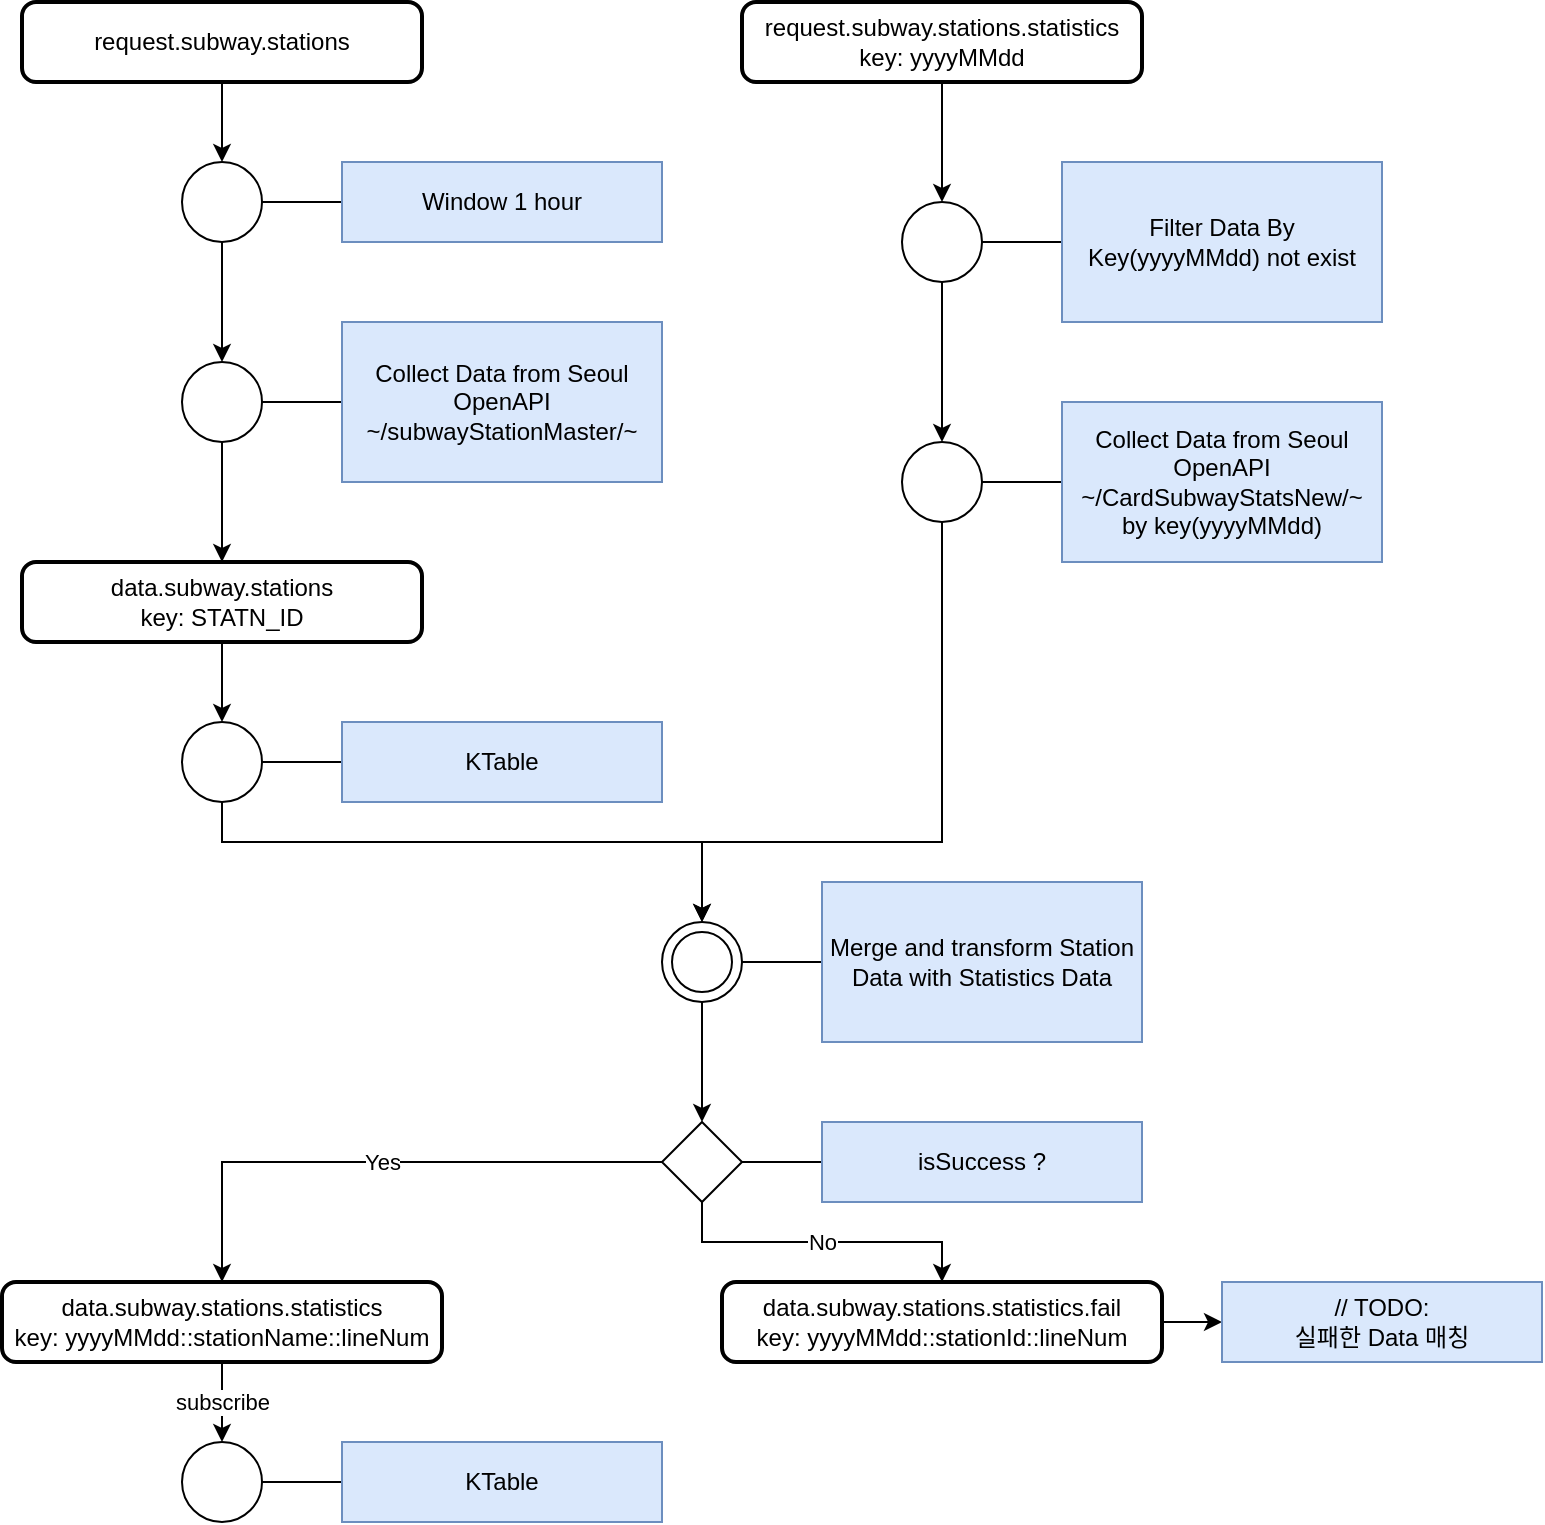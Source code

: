 <mxfile version="24.3.1" type="github">
  <diagram name="페이지-1" id="JWyKKp6nfTICBsnojCP5">
    <mxGraphModel dx="1434" dy="756" grid="1" gridSize="10" guides="1" tooltips="1" connect="1" arrows="1" fold="1" page="1" pageScale="1" pageWidth="827" pageHeight="1169" math="0" shadow="0">
      <root>
        <mxCell id="0" />
        <mxCell id="1" parent="0" />
        <mxCell id="SGr65tSHeNTUfyerGdpC-85" style="edgeStyle=orthogonalEdgeStyle;rounded=0;orthogonalLoop=1;jettySize=auto;html=1;entryX=0.5;entryY=0;entryDx=0;entryDy=0;" parent="1" source="y0M5lhtuxYC9Bl8y9-jR-1" target="SGr65tSHeNTUfyerGdpC-82" edge="1">
          <mxGeometry relative="1" as="geometry" />
        </mxCell>
        <mxCell id="y0M5lhtuxYC9Bl8y9-jR-1" value="&lt;div&gt;&lt;span style=&quot;background-color: initial;&quot;&gt;request.subway.stations&lt;/span&gt;&lt;br&gt;&lt;/div&gt;" style="rounded=1;whiteSpace=wrap;html=1;absoluteArcSize=1;arcSize=14;strokeWidth=2;" parent="1" vertex="1">
          <mxGeometry x="40" y="80" width="200" height="40" as="geometry" />
        </mxCell>
        <mxCell id="SGr65tSHeNTUfyerGdpC-9" value="" style="group" parent="1" vertex="1" connectable="0">
          <mxGeometry x="120" y="240" width="240" height="80" as="geometry" />
        </mxCell>
        <mxCell id="SGr65tSHeNTUfyerGdpC-10" value="" style="shape=ellipse;html=1;dashed=0;whiteSpace=wrap;perimeter=ellipsePerimeter;" parent="SGr65tSHeNTUfyerGdpC-9" vertex="1">
          <mxGeometry y="20" width="40" height="40" as="geometry" />
        </mxCell>
        <mxCell id="SGr65tSHeNTUfyerGdpC-11" style="edgeStyle=orthogonalEdgeStyle;rounded=0;orthogonalLoop=1;jettySize=auto;html=1;exitX=0;exitY=0.5;exitDx=0;exitDy=0;entryX=1;entryY=0.5;entryDx=0;entryDy=0;endArrow=none;endFill=0;" parent="SGr65tSHeNTUfyerGdpC-9" source="SGr65tSHeNTUfyerGdpC-12" target="SGr65tSHeNTUfyerGdpC-10" edge="1">
          <mxGeometry relative="1" as="geometry" />
        </mxCell>
        <mxCell id="SGr65tSHeNTUfyerGdpC-12" value="Collect Data from Seoul OpenAPI&lt;div&gt;~/subwayStationMaster/~&lt;br&gt;&lt;/div&gt;" style="text;html=1;align=center;verticalAlign=middle;whiteSpace=wrap;rounded=0;fillColor=#dae8fc;strokeColor=#6c8ebf;" parent="SGr65tSHeNTUfyerGdpC-9" vertex="1">
          <mxGeometry x="80" width="160" height="80" as="geometry" />
        </mxCell>
        <mxCell id="SGr65tSHeNTUfyerGdpC-42" style="edgeStyle=orthogonalEdgeStyle;rounded=0;orthogonalLoop=1;jettySize=auto;html=1;entryX=0.5;entryY=0;entryDx=0;entryDy=0;" parent="1" source="SGr65tSHeNTUfyerGdpC-16" target="SGr65tSHeNTUfyerGdpC-39" edge="1">
          <mxGeometry relative="1" as="geometry" />
        </mxCell>
        <mxCell id="SGr65tSHeNTUfyerGdpC-16" value="&lt;div&gt;&lt;span style=&quot;background-color: initial;&quot;&gt;data.subway.stations&lt;/span&gt;&lt;br&gt;&lt;/div&gt;&lt;div&gt;&lt;span style=&quot;background-color: initial;&quot;&gt;key: STATN_ID&lt;/span&gt;&lt;/div&gt;" style="rounded=1;whiteSpace=wrap;html=1;absoluteArcSize=1;arcSize=14;strokeWidth=2;" parent="1" vertex="1">
          <mxGeometry x="40" y="360" width="200" height="40" as="geometry" />
        </mxCell>
        <mxCell id="SGr65tSHeNTUfyerGdpC-17" value="" style="edgeStyle=orthogonalEdgeStyle;rounded=0;orthogonalLoop=1;jettySize=auto;html=1;entryX=0.5;entryY=0;entryDx=0;entryDy=0;" parent="1" source="SGr65tSHeNTUfyerGdpC-10" target="SGr65tSHeNTUfyerGdpC-16" edge="1">
          <mxGeometry relative="1" as="geometry">
            <mxPoint as="offset" />
          </mxGeometry>
        </mxCell>
        <mxCell id="J1jjIrSKAcxXrrK791d9-6" style="edgeStyle=orthogonalEdgeStyle;rounded=0;orthogonalLoop=1;jettySize=auto;html=1;entryX=0.5;entryY=0;entryDx=0;entryDy=0;" parent="1" source="SGr65tSHeNTUfyerGdpC-18" target="SGr65tSHeNTUfyerGdpC-29" edge="1">
          <mxGeometry relative="1" as="geometry" />
        </mxCell>
        <mxCell id="SGr65tSHeNTUfyerGdpC-18" value="&lt;div&gt;&lt;span style=&quot;background-color: initial;&quot;&gt;request.subway.stations.statistics&lt;/span&gt;&lt;br&gt;&lt;/div&gt;&lt;div&gt;&lt;span style=&quot;background-color: initial;&quot;&gt;key: yyyyMMdd&lt;/span&gt;&lt;/div&gt;" style="rounded=1;whiteSpace=wrap;html=1;absoluteArcSize=1;arcSize=14;strokeWidth=2;" parent="1" vertex="1">
          <mxGeometry x="400" y="80" width="200" height="40" as="geometry" />
        </mxCell>
        <mxCell id="SGr65tSHeNTUfyerGdpC-24" value="" style="group" parent="1" vertex="1" connectable="0">
          <mxGeometry x="480" y="280" width="240" height="80" as="geometry" />
        </mxCell>
        <mxCell id="SGr65tSHeNTUfyerGdpC-25" value="" style="shape=ellipse;html=1;dashed=0;whiteSpace=wrap;perimeter=ellipsePerimeter;" parent="SGr65tSHeNTUfyerGdpC-24" vertex="1">
          <mxGeometry y="20" width="40" height="40" as="geometry" />
        </mxCell>
        <mxCell id="SGr65tSHeNTUfyerGdpC-26" style="edgeStyle=orthogonalEdgeStyle;rounded=0;orthogonalLoop=1;jettySize=auto;html=1;exitX=0;exitY=0.5;exitDx=0;exitDy=0;entryX=1;entryY=0.5;entryDx=0;entryDy=0;endArrow=none;endFill=0;" parent="SGr65tSHeNTUfyerGdpC-24" source="SGr65tSHeNTUfyerGdpC-27" target="SGr65tSHeNTUfyerGdpC-25" edge="1">
          <mxGeometry relative="1" as="geometry" />
        </mxCell>
        <mxCell id="SGr65tSHeNTUfyerGdpC-27" value="Collect Data from Seoul OpenAPI&lt;div&gt;~/CardSubwayStatsNew/~&lt;br&gt;&lt;/div&gt;&lt;div&gt;by key(yyyyMMdd)&lt;/div&gt;" style="text;html=1;align=center;verticalAlign=middle;whiteSpace=wrap;rounded=0;fillColor=#dae8fc;strokeColor=#6c8ebf;" parent="SGr65tSHeNTUfyerGdpC-24" vertex="1">
          <mxGeometry x="80" width="160" height="80" as="geometry" />
        </mxCell>
        <mxCell id="SGr65tSHeNTUfyerGdpC-33" style="edgeStyle=orthogonalEdgeStyle;rounded=0;orthogonalLoop=1;jettySize=auto;html=1;entryX=0.5;entryY=0;entryDx=0;entryDy=0;" parent="1" source="SGr65tSHeNTUfyerGdpC-29" target="SGr65tSHeNTUfyerGdpC-25" edge="1">
          <mxGeometry relative="1" as="geometry" />
        </mxCell>
        <mxCell id="SGr65tSHeNTUfyerGdpC-37" value="" style="group" parent="1" vertex="1" connectable="0">
          <mxGeometry x="480" y="160" width="240" height="80" as="geometry" />
        </mxCell>
        <mxCell id="SGr65tSHeNTUfyerGdpC-29" value="" style="shape=ellipse;html=1;dashed=0;whiteSpace=wrap;perimeter=ellipsePerimeter;" parent="SGr65tSHeNTUfyerGdpC-37" vertex="1">
          <mxGeometry y="20" width="40" height="40" as="geometry" />
        </mxCell>
        <mxCell id="SGr65tSHeNTUfyerGdpC-30" style="edgeStyle=orthogonalEdgeStyle;rounded=0;orthogonalLoop=1;jettySize=auto;html=1;exitX=0;exitY=0.5;exitDx=0;exitDy=0;entryX=1;entryY=0.5;entryDx=0;entryDy=0;endArrow=none;endFill=0;" parent="SGr65tSHeNTUfyerGdpC-37" source="SGr65tSHeNTUfyerGdpC-31" target="SGr65tSHeNTUfyerGdpC-29" edge="1">
          <mxGeometry relative="1" as="geometry" />
        </mxCell>
        <mxCell id="SGr65tSHeNTUfyerGdpC-31" value="Filter Data By Key(yyyyMMdd) not exist" style="text;html=1;align=center;verticalAlign=middle;whiteSpace=wrap;rounded=0;fillColor=#dae8fc;strokeColor=#6c8ebf;" parent="SGr65tSHeNTUfyerGdpC-37" vertex="1">
          <mxGeometry x="80" width="160" height="80" as="geometry" />
        </mxCell>
        <mxCell id="SGr65tSHeNTUfyerGdpC-38" value="" style="group" parent="1" vertex="1" connectable="0">
          <mxGeometry x="120" y="440" width="240" height="40" as="geometry" />
        </mxCell>
        <mxCell id="SGr65tSHeNTUfyerGdpC-39" value="" style="shape=ellipse;html=1;dashed=0;whiteSpace=wrap;perimeter=ellipsePerimeter;" parent="SGr65tSHeNTUfyerGdpC-38" vertex="1">
          <mxGeometry width="40" height="40" as="geometry" />
        </mxCell>
        <mxCell id="SGr65tSHeNTUfyerGdpC-40" style="edgeStyle=orthogonalEdgeStyle;rounded=0;orthogonalLoop=1;jettySize=auto;html=1;exitX=0;exitY=0.5;exitDx=0;exitDy=0;entryX=1;entryY=0.5;entryDx=0;entryDy=0;endArrow=none;endFill=0;" parent="SGr65tSHeNTUfyerGdpC-38" source="SGr65tSHeNTUfyerGdpC-41" target="SGr65tSHeNTUfyerGdpC-39" edge="1">
          <mxGeometry relative="1" as="geometry" />
        </mxCell>
        <mxCell id="SGr65tSHeNTUfyerGdpC-41" value="KTable" style="text;html=1;align=center;verticalAlign=middle;whiteSpace=wrap;rounded=0;fillColor=#dae8fc;strokeColor=#6c8ebf;" parent="SGr65tSHeNTUfyerGdpC-38" vertex="1">
          <mxGeometry x="80" width="160" height="40" as="geometry" />
        </mxCell>
        <mxCell id="SGr65tSHeNTUfyerGdpC-47" style="edgeStyle=orthogonalEdgeStyle;rounded=0;orthogonalLoop=1;jettySize=auto;html=1;entryX=0.5;entryY=0;entryDx=0;entryDy=0;" parent="1" source="SGr65tSHeNTUfyerGdpC-39" target="SGr65tSHeNTUfyerGdpC-44" edge="1">
          <mxGeometry relative="1" as="geometry">
            <Array as="points">
              <mxPoint x="140" y="500" />
              <mxPoint x="380" y="500" />
            </Array>
          </mxGeometry>
        </mxCell>
        <mxCell id="SGr65tSHeNTUfyerGdpC-48" style="edgeStyle=orthogonalEdgeStyle;rounded=0;orthogonalLoop=1;jettySize=auto;html=1;entryX=0.5;entryY=0;entryDx=0;entryDy=0;" parent="1" source="SGr65tSHeNTUfyerGdpC-25" target="SGr65tSHeNTUfyerGdpC-44" edge="1">
          <mxGeometry relative="1" as="geometry">
            <Array as="points">
              <mxPoint x="500" y="500" />
              <mxPoint x="380" y="500" />
            </Array>
          </mxGeometry>
        </mxCell>
        <mxCell id="SGr65tSHeNTUfyerGdpC-81" value="" style="group" parent="1" vertex="1" connectable="0">
          <mxGeometry x="120" y="160" width="240" height="40" as="geometry" />
        </mxCell>
        <mxCell id="SGr65tSHeNTUfyerGdpC-82" value="" style="shape=ellipse;html=1;dashed=0;whiteSpace=wrap;perimeter=ellipsePerimeter;" parent="SGr65tSHeNTUfyerGdpC-81" vertex="1">
          <mxGeometry width="40" height="40" as="geometry" />
        </mxCell>
        <mxCell id="SGr65tSHeNTUfyerGdpC-83" style="edgeStyle=orthogonalEdgeStyle;rounded=0;orthogonalLoop=1;jettySize=auto;html=1;exitX=0;exitY=0.5;exitDx=0;exitDy=0;entryX=1;entryY=0.5;entryDx=0;entryDy=0;endArrow=none;endFill=0;" parent="SGr65tSHeNTUfyerGdpC-81" source="SGr65tSHeNTUfyerGdpC-84" target="SGr65tSHeNTUfyerGdpC-82" edge="1">
          <mxGeometry relative="1" as="geometry" />
        </mxCell>
        <mxCell id="SGr65tSHeNTUfyerGdpC-84" value="Window 1 hour" style="text;html=1;align=center;verticalAlign=middle;whiteSpace=wrap;rounded=0;fillColor=#dae8fc;strokeColor=#6c8ebf;" parent="SGr65tSHeNTUfyerGdpC-81" vertex="1">
          <mxGeometry x="80" width="160" height="40" as="geometry" />
        </mxCell>
        <mxCell id="SGr65tSHeNTUfyerGdpC-86" style="edgeStyle=orthogonalEdgeStyle;rounded=0;orthogonalLoop=1;jettySize=auto;html=1;entryX=0.5;entryY=0;entryDx=0;entryDy=0;" parent="1" source="SGr65tSHeNTUfyerGdpC-82" target="SGr65tSHeNTUfyerGdpC-10" edge="1">
          <mxGeometry relative="1" as="geometry" />
        </mxCell>
        <mxCell id="SGr65tSHeNTUfyerGdpC-69" value="subscribe" style="edgeStyle=orthogonalEdgeStyle;rounded=0;orthogonalLoop=1;jettySize=auto;html=1;entryX=0.5;entryY=0;entryDx=0;entryDy=0;" parent="1" source="SGr65tSHeNTUfyerGdpC-49" target="SGr65tSHeNTUfyerGdpC-66" edge="1">
          <mxGeometry relative="1" as="geometry" />
        </mxCell>
        <mxCell id="SGr65tSHeNTUfyerGdpC-49" value="&lt;div&gt;&lt;span style=&quot;background-color: initial;&quot;&gt;data.subway.stations.statistics&lt;/span&gt;&lt;br&gt;&lt;/div&gt;&lt;div&gt;&lt;span style=&quot;background-color: initial;&quot;&gt;key: yyyyMMdd::stationName::lineNum&lt;/span&gt;&lt;/div&gt;" style="rounded=1;whiteSpace=wrap;html=1;absoluteArcSize=1;arcSize=14;strokeWidth=2;" parent="1" vertex="1">
          <mxGeometry x="30" y="720" width="220" height="40" as="geometry" />
        </mxCell>
        <mxCell id="SGr65tSHeNTUfyerGdpC-55" value="" style="group" parent="1" vertex="1" connectable="0">
          <mxGeometry x="360" y="640" width="240" height="40" as="geometry" />
        </mxCell>
        <mxCell id="SGr65tSHeNTUfyerGdpC-50" value="" style="shape=rhombus;html=1;dashed=0;whiteSpace=wrap;perimeter=rhombusPerimeter;" parent="SGr65tSHeNTUfyerGdpC-55" vertex="1">
          <mxGeometry width="40" height="40" as="geometry" />
        </mxCell>
        <mxCell id="SGr65tSHeNTUfyerGdpC-53" style="edgeStyle=orthogonalEdgeStyle;rounded=0;orthogonalLoop=1;jettySize=auto;html=1;exitX=0;exitY=0.5;exitDx=0;exitDy=0;entryX=1;entryY=0.5;entryDx=0;entryDy=0;endArrow=none;endFill=0;" parent="SGr65tSHeNTUfyerGdpC-55" source="SGr65tSHeNTUfyerGdpC-54" edge="1">
          <mxGeometry relative="1" as="geometry">
            <mxPoint x="40" y="20" as="targetPoint" />
          </mxGeometry>
        </mxCell>
        <mxCell id="SGr65tSHeNTUfyerGdpC-54" value="isSuccess ?" style="text;html=1;align=center;verticalAlign=middle;whiteSpace=wrap;rounded=0;fillColor=#dae8fc;strokeColor=#6c8ebf;" parent="SGr65tSHeNTUfyerGdpC-55" vertex="1">
          <mxGeometry x="80" width="160" height="40" as="geometry" />
        </mxCell>
        <mxCell id="SGr65tSHeNTUfyerGdpC-64" style="edgeStyle=orthogonalEdgeStyle;rounded=0;orthogonalLoop=1;jettySize=auto;html=1;entryX=0;entryY=0.5;entryDx=0;entryDy=0;" parent="1" source="SGr65tSHeNTUfyerGdpC-57" target="SGr65tSHeNTUfyerGdpC-63" edge="1">
          <mxGeometry relative="1" as="geometry" />
        </mxCell>
        <mxCell id="SGr65tSHeNTUfyerGdpC-57" value="&lt;div&gt;&lt;span style=&quot;background-color: initial;&quot;&gt;data.subway.stations.statistics.fail&lt;/span&gt;&lt;br&gt;&lt;/div&gt;&lt;div&gt;key: yyyyMMdd::stationId::lineNum&lt;span style=&quot;background-color: initial;&quot;&gt;&lt;br&gt;&lt;/span&gt;&lt;/div&gt;" style="rounded=1;whiteSpace=wrap;html=1;absoluteArcSize=1;arcSize=14;strokeWidth=2;" parent="1" vertex="1">
          <mxGeometry x="390" y="720" width="220" height="40" as="geometry" />
        </mxCell>
        <mxCell id="SGr65tSHeNTUfyerGdpC-58" value="Yes" style="edgeStyle=orthogonalEdgeStyle;rounded=0;orthogonalLoop=1;jettySize=auto;html=1;entryX=0.5;entryY=0;entryDx=0;entryDy=0;" parent="1" source="SGr65tSHeNTUfyerGdpC-50" target="SGr65tSHeNTUfyerGdpC-49" edge="1">
          <mxGeometry relative="1" as="geometry" />
        </mxCell>
        <mxCell id="SGr65tSHeNTUfyerGdpC-59" value="No" style="edgeStyle=orthogonalEdgeStyle;rounded=0;orthogonalLoop=1;jettySize=auto;html=1;entryX=0.5;entryY=0;entryDx=0;entryDy=0;" parent="1" source="SGr65tSHeNTUfyerGdpC-50" target="SGr65tSHeNTUfyerGdpC-57" edge="1">
          <mxGeometry relative="1" as="geometry">
            <mxPoint as="offset" />
          </mxGeometry>
        </mxCell>
        <mxCell id="SGr65tSHeNTUfyerGdpC-63" value="// TODO:&lt;div&gt;실패한 Data 매칭&lt;/div&gt;" style="text;html=1;align=center;verticalAlign=middle;whiteSpace=wrap;rounded=0;fillColor=#dae8fc;strokeColor=#6c8ebf;" parent="1" vertex="1">
          <mxGeometry x="640" y="720" width="160" height="40" as="geometry" />
        </mxCell>
        <mxCell id="SGr65tSHeNTUfyerGdpC-65" value="" style="group" parent="1" vertex="1" connectable="0">
          <mxGeometry x="120" y="800" width="240" height="40" as="geometry" />
        </mxCell>
        <mxCell id="SGr65tSHeNTUfyerGdpC-66" value="" style="shape=ellipse;html=1;dashed=0;whiteSpace=wrap;perimeter=ellipsePerimeter;" parent="SGr65tSHeNTUfyerGdpC-65" vertex="1">
          <mxGeometry width="40" height="40" as="geometry" />
        </mxCell>
        <mxCell id="SGr65tSHeNTUfyerGdpC-67" style="edgeStyle=orthogonalEdgeStyle;rounded=0;orthogonalLoop=1;jettySize=auto;html=1;exitX=0;exitY=0.5;exitDx=0;exitDy=0;entryX=1;entryY=0.5;entryDx=0;entryDy=0;endArrow=none;endFill=0;" parent="SGr65tSHeNTUfyerGdpC-65" source="SGr65tSHeNTUfyerGdpC-68" target="SGr65tSHeNTUfyerGdpC-66" edge="1">
          <mxGeometry relative="1" as="geometry" />
        </mxCell>
        <mxCell id="SGr65tSHeNTUfyerGdpC-68" value="KTable" style="text;html=1;align=center;verticalAlign=middle;whiteSpace=wrap;rounded=0;fillColor=#dae8fc;strokeColor=#6c8ebf;" parent="SGr65tSHeNTUfyerGdpC-65" vertex="1">
          <mxGeometry x="80" width="160" height="40" as="geometry" />
        </mxCell>
        <mxCell id="SGr65tSHeNTUfyerGdpC-75" style="edgeStyle=orthogonalEdgeStyle;rounded=0;orthogonalLoop=1;jettySize=auto;html=1;entryX=0.5;entryY=0;entryDx=0;entryDy=0;" parent="1" source="SGr65tSHeNTUfyerGdpC-44" target="SGr65tSHeNTUfyerGdpC-50" edge="1">
          <mxGeometry relative="1" as="geometry" />
        </mxCell>
        <mxCell id="SGr65tSHeNTUfyerGdpC-91" value="" style="group" parent="1" vertex="1" connectable="0">
          <mxGeometry x="360" y="520" width="240" height="80" as="geometry" />
        </mxCell>
        <mxCell id="SGr65tSHeNTUfyerGdpC-45" style="edgeStyle=orthogonalEdgeStyle;rounded=0;orthogonalLoop=1;jettySize=auto;html=1;exitX=0;exitY=0.5;exitDx=0;exitDy=0;entryX=1;entryY=0.5;entryDx=0;entryDy=0;endArrow=none;endFill=0;" parent="SGr65tSHeNTUfyerGdpC-91" source="SGr65tSHeNTUfyerGdpC-46" target="SGr65tSHeNTUfyerGdpC-44" edge="1">
          <mxGeometry relative="1" as="geometry" />
        </mxCell>
        <mxCell id="SGr65tSHeNTUfyerGdpC-46" value="Merge and transform Station Data with Statistics Data" style="text;html=1;align=center;verticalAlign=middle;whiteSpace=wrap;rounded=0;fillColor=#dae8fc;strokeColor=#6c8ebf;" parent="SGr65tSHeNTUfyerGdpC-91" vertex="1">
          <mxGeometry x="80" width="160" height="80" as="geometry" />
        </mxCell>
        <mxCell id="SGr65tSHeNTUfyerGdpC-90" value="" style="group" parent="SGr65tSHeNTUfyerGdpC-91" vertex="1" connectable="0">
          <mxGeometry y="20" width="40" height="40" as="geometry" />
        </mxCell>
        <mxCell id="SGr65tSHeNTUfyerGdpC-44" value="" style="shape=ellipse;html=1;dashed=0;whiteSpace=wrap;perimeter=ellipsePerimeter;" parent="SGr65tSHeNTUfyerGdpC-90" vertex="1">
          <mxGeometry width="40" height="40" as="geometry" />
        </mxCell>
        <mxCell id="SGr65tSHeNTUfyerGdpC-89" value="" style="ellipse;whiteSpace=wrap;html=1;aspect=fixed;" parent="SGr65tSHeNTUfyerGdpC-90" vertex="1">
          <mxGeometry x="5" y="5" width="30" height="30" as="geometry" />
        </mxCell>
      </root>
    </mxGraphModel>
  </diagram>
</mxfile>
